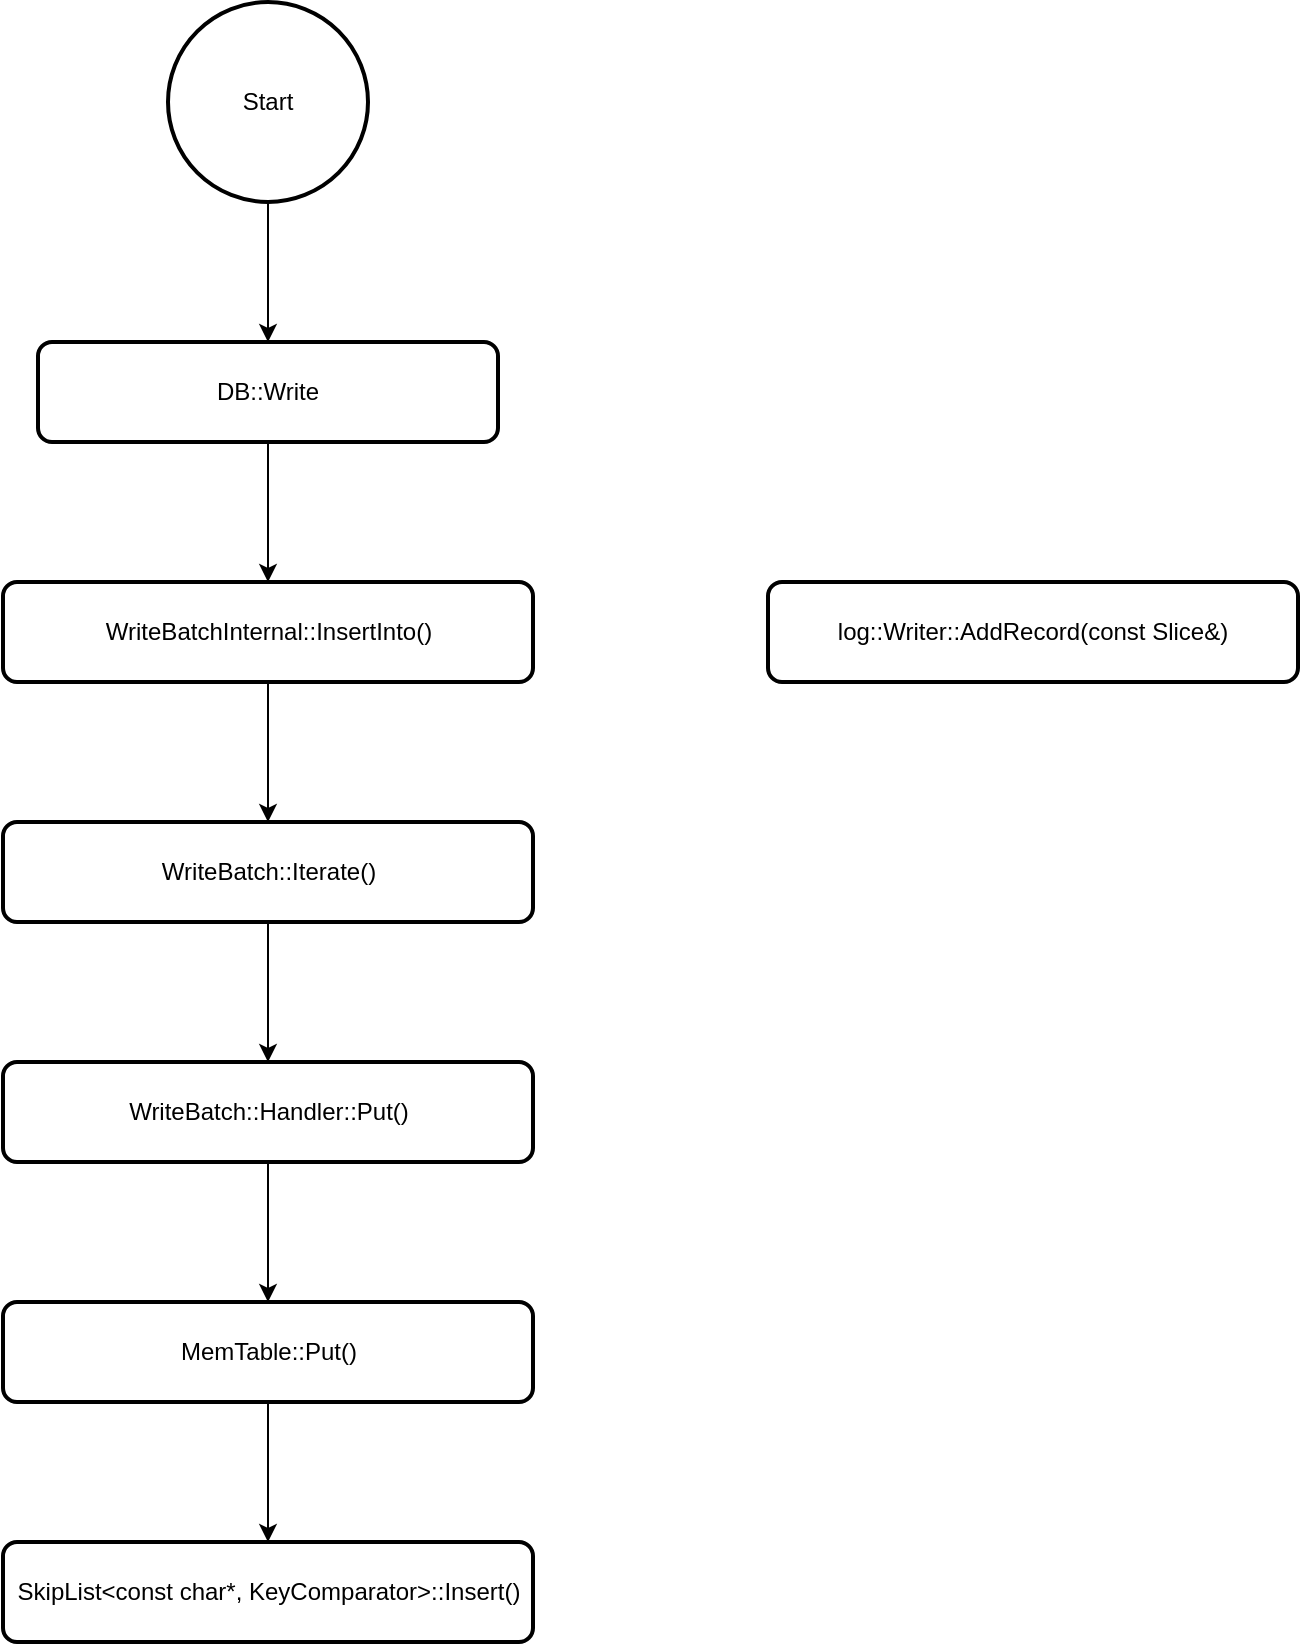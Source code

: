 <mxfile version="20.0.1" type="github">
  <diagram id="pYkzWGA8mSeGU97iOLey" name="Page-1">
    <mxGraphModel dx="1386" dy="756" grid="1" gridSize="10" guides="1" tooltips="1" connect="1" arrows="1" fold="1" page="1" pageScale="1" pageWidth="850" pageHeight="1100" math="0" shadow="0">
      <root>
        <mxCell id="0" />
        <mxCell id="1" parent="0" />
        <mxCell id="HDf3URYzIl1ITKoJXbYv-26" style="edgeStyle=orthogonalEdgeStyle;rounded=0;orthogonalLoop=1;jettySize=auto;html=1;entryX=0.5;entryY=0;entryDx=0;entryDy=0;" edge="1" parent="1" source="HDf3URYzIl1ITKoJXbYv-1" target="HDf3URYzIl1ITKoJXbYv-2">
          <mxGeometry relative="1" as="geometry" />
        </mxCell>
        <mxCell id="HDf3URYzIl1ITKoJXbYv-1" value="Start" style="strokeWidth=2;html=1;shape=mxgraph.flowchart.start_2;whiteSpace=wrap;" vertex="1" parent="1">
          <mxGeometry x="340" y="110" width="100" height="100" as="geometry" />
        </mxCell>
        <mxCell id="HDf3URYzIl1ITKoJXbYv-27" style="edgeStyle=orthogonalEdgeStyle;rounded=0;orthogonalLoop=1;jettySize=auto;html=1;entryX=0.5;entryY=0;entryDx=0;entryDy=0;" edge="1" parent="1" source="HDf3URYzIl1ITKoJXbYv-2" target="HDf3URYzIl1ITKoJXbYv-4">
          <mxGeometry relative="1" as="geometry" />
        </mxCell>
        <mxCell id="HDf3URYzIl1ITKoJXbYv-2" value="DB::Write" style="rounded=1;whiteSpace=wrap;html=1;absoluteArcSize=1;arcSize=14;strokeWidth=2;" vertex="1" parent="1">
          <mxGeometry x="275" y="280" width="230" height="50" as="geometry" />
        </mxCell>
        <mxCell id="HDf3URYzIl1ITKoJXbYv-28" style="edgeStyle=orthogonalEdgeStyle;rounded=0;orthogonalLoop=1;jettySize=auto;html=1;" edge="1" parent="1" source="HDf3URYzIl1ITKoJXbYv-4" target="HDf3URYzIl1ITKoJXbYv-5">
          <mxGeometry relative="1" as="geometry" />
        </mxCell>
        <mxCell id="HDf3URYzIl1ITKoJXbYv-4" value="WriteBatchInternal::InsertInto()" style="rounded=1;whiteSpace=wrap;html=1;absoluteArcSize=1;arcSize=14;strokeWidth=2;" vertex="1" parent="1">
          <mxGeometry x="257.5" y="400" width="265" height="50" as="geometry" />
        </mxCell>
        <mxCell id="HDf3URYzIl1ITKoJXbYv-29" style="edgeStyle=orthogonalEdgeStyle;rounded=0;orthogonalLoop=1;jettySize=auto;html=1;entryX=0.5;entryY=0;entryDx=0;entryDy=0;" edge="1" parent="1" source="HDf3URYzIl1ITKoJXbYv-5" target="HDf3URYzIl1ITKoJXbYv-6">
          <mxGeometry relative="1" as="geometry" />
        </mxCell>
        <mxCell id="HDf3URYzIl1ITKoJXbYv-5" value="WriteBatch::Iterate()" style="rounded=1;whiteSpace=wrap;html=1;absoluteArcSize=1;arcSize=14;strokeWidth=2;" vertex="1" parent="1">
          <mxGeometry x="257.5" y="520" width="265" height="50" as="geometry" />
        </mxCell>
        <mxCell id="HDf3URYzIl1ITKoJXbYv-30" style="edgeStyle=orthogonalEdgeStyle;rounded=0;orthogonalLoop=1;jettySize=auto;html=1;exitX=0.5;exitY=1;exitDx=0;exitDy=0;entryX=0.5;entryY=0;entryDx=0;entryDy=0;" edge="1" parent="1" source="HDf3URYzIl1ITKoJXbYv-6" target="HDf3URYzIl1ITKoJXbYv-7">
          <mxGeometry relative="1" as="geometry" />
        </mxCell>
        <mxCell id="HDf3URYzIl1ITKoJXbYv-6" value="WriteBatch::Handler::Put()" style="rounded=1;whiteSpace=wrap;html=1;absoluteArcSize=1;arcSize=14;strokeWidth=2;" vertex="1" parent="1">
          <mxGeometry x="257.5" y="640" width="265" height="50" as="geometry" />
        </mxCell>
        <mxCell id="HDf3URYzIl1ITKoJXbYv-31" style="edgeStyle=orthogonalEdgeStyle;rounded=0;orthogonalLoop=1;jettySize=auto;html=1;entryX=0.5;entryY=0;entryDx=0;entryDy=0;" edge="1" parent="1" source="HDf3URYzIl1ITKoJXbYv-7" target="HDf3URYzIl1ITKoJXbYv-8">
          <mxGeometry relative="1" as="geometry" />
        </mxCell>
        <mxCell id="HDf3URYzIl1ITKoJXbYv-7" value="MemTable::Put()" style="rounded=1;whiteSpace=wrap;html=1;absoluteArcSize=1;arcSize=14;strokeWidth=2;" vertex="1" parent="1">
          <mxGeometry x="257.5" y="760" width="265" height="50" as="geometry" />
        </mxCell>
        <mxCell id="HDf3URYzIl1ITKoJXbYv-8" value="SkipList&amp;lt;const char*, KeyComparator&amp;gt;::Insert()" style="rounded=1;whiteSpace=wrap;html=1;absoluteArcSize=1;arcSize=14;strokeWidth=2;" vertex="1" parent="1">
          <mxGeometry x="257.5" y="880" width="265" height="50" as="geometry" />
        </mxCell>
        <mxCell id="HDf3URYzIl1ITKoJXbYv-32" value="log::Writer::AddRecord(const Slice&amp;amp;)" style="rounded=1;whiteSpace=wrap;html=1;absoluteArcSize=1;arcSize=14;strokeWidth=2;" vertex="1" parent="1">
          <mxGeometry x="640" y="400" width="265" height="50" as="geometry" />
        </mxCell>
      </root>
    </mxGraphModel>
  </diagram>
</mxfile>
